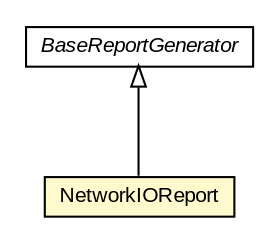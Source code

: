 #!/usr/local/bin/dot
#
# Class diagram 
# Generated by UMLGraph version R5_6-24-gf6e263 (http://www.umlgraph.org/)
#

digraph G {
	edge [fontname="arial",fontsize=10,labelfontname="arial",labelfontsize=10];
	node [fontname="arial",fontsize=10,shape=plaintext];
	nodesep=0.25;
	ranksep=0.5;
	// org.miloss.fgsms.services.rs.impl.reports.BaseReportGenerator
	c815607 [label=<<table title="org.miloss.fgsms.services.rs.impl.reports.BaseReportGenerator" border="0" cellborder="1" cellspacing="0" cellpadding="2" port="p" href="../BaseReportGenerator.html">
		<tr><td><table border="0" cellspacing="0" cellpadding="1">
<tr><td align="center" balign="center"><font face="arial italic"> BaseReportGenerator </font></td></tr>
		</table></td></tr>
		</table>>, URL="../BaseReportGenerator.html", fontname="arial", fontcolor="black", fontsize=10.0];
	// org.miloss.fgsms.services.rs.impl.reports.os.NetworkIOReport
	c815614 [label=<<table title="org.miloss.fgsms.services.rs.impl.reports.os.NetworkIOReport" border="0" cellborder="1" cellspacing="0" cellpadding="2" port="p" bgcolor="lemonChiffon" href="./NetworkIOReport.html">
		<tr><td><table border="0" cellspacing="0" cellpadding="1">
<tr><td align="center" balign="center"> NetworkIOReport </td></tr>
		</table></td></tr>
		</table>>, URL="./NetworkIOReport.html", fontname="arial", fontcolor="black", fontsize=10.0];
	//org.miloss.fgsms.services.rs.impl.reports.os.NetworkIOReport extends org.miloss.fgsms.services.rs.impl.reports.BaseReportGenerator
	c815607:p -> c815614:p [dir=back,arrowtail=empty];
}

